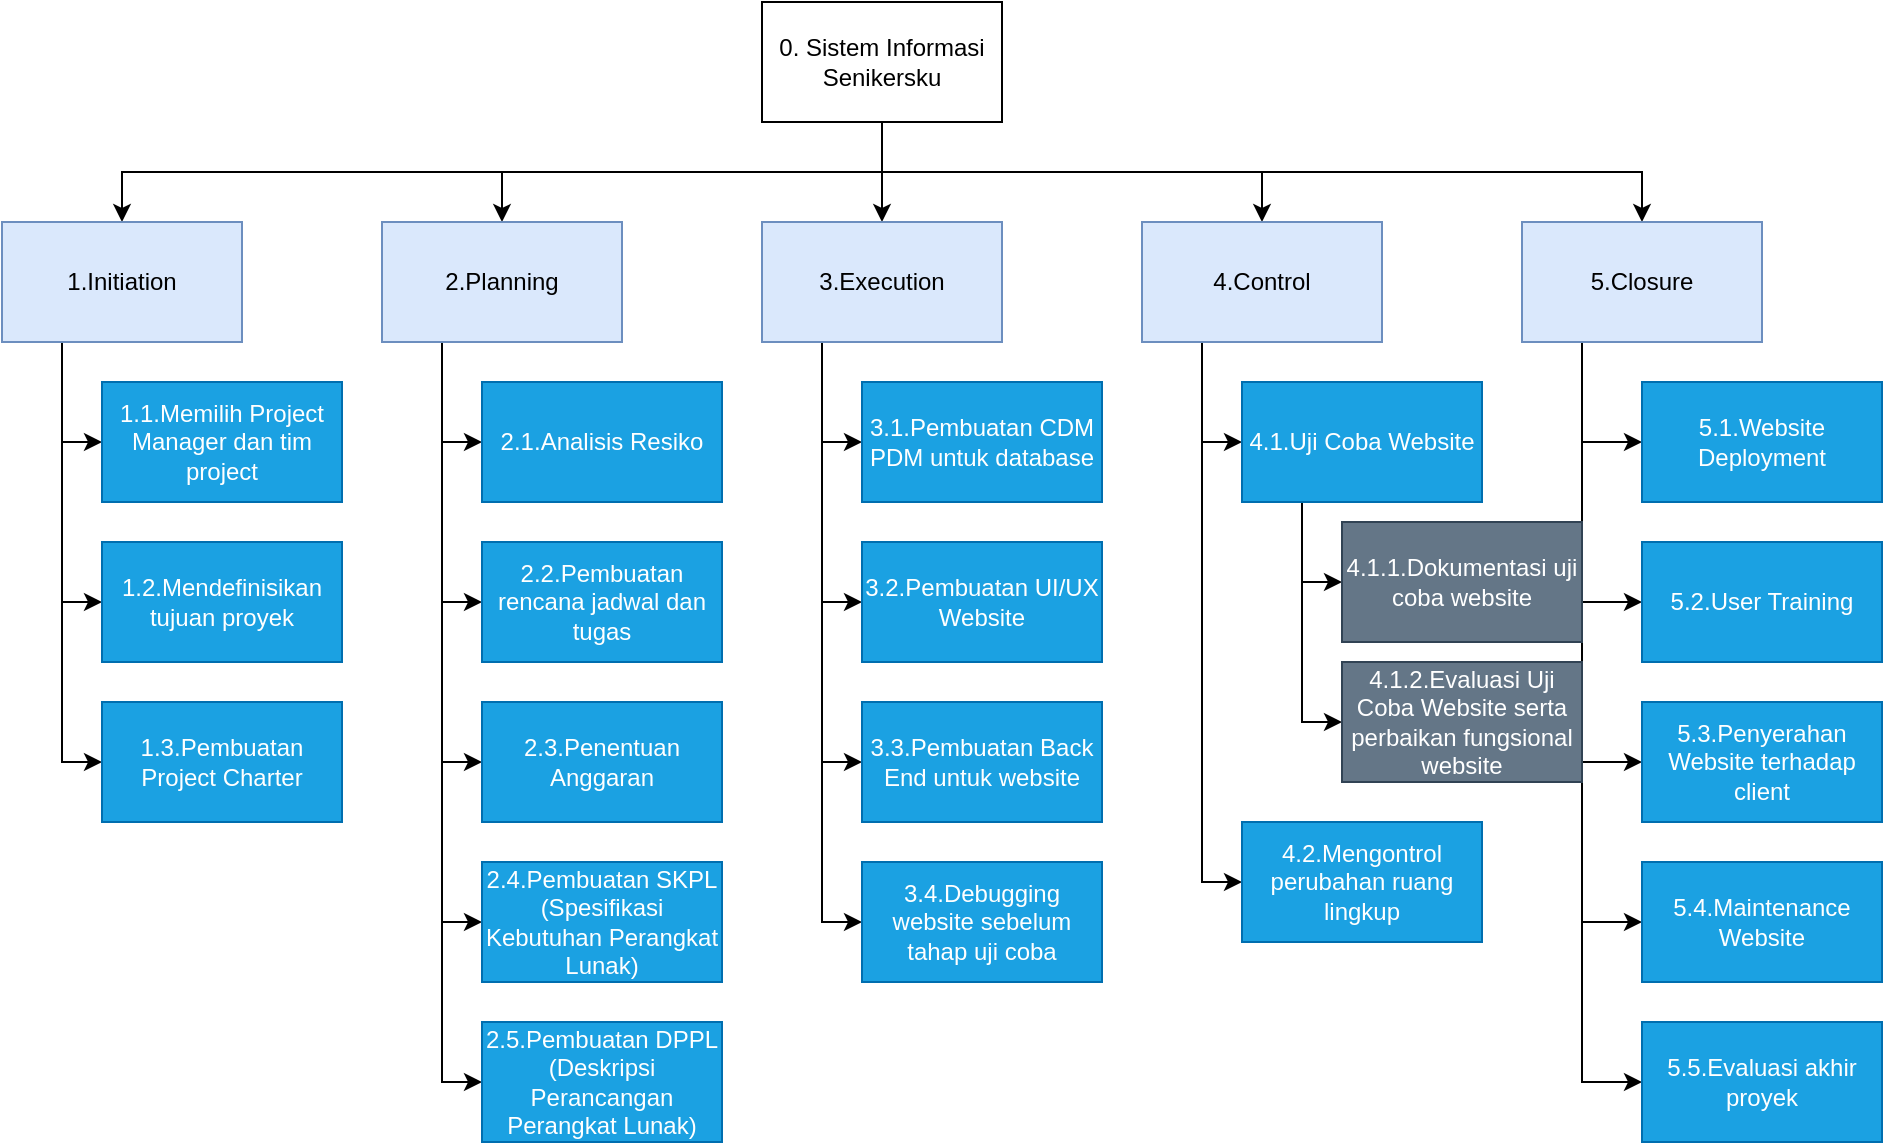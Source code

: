 <mxfile version="15.3.0" type="device"><diagram id="vYfMk1yPKKBWLNUvbmHN" name="Page-1"><mxGraphModel dx="1014" dy="612" grid="1" gridSize="10" guides="1" tooltips="1" connect="1" arrows="1" fold="1" page="1" pageScale="1" pageWidth="1200" pageHeight="3500" math="0" shadow="0"><root><mxCell id="0"/><mxCell id="1" parent="0"/><mxCell id="9Wza1IKwZ7rO6n-ZTN9K-22" style="edgeStyle=orthogonalEdgeStyle;rounded=0;orthogonalLoop=1;jettySize=auto;html=1;exitX=0.5;exitY=1;exitDx=0;exitDy=0;entryX=0.5;entryY=0;entryDx=0;entryDy=0;" parent="1" source="9Wza1IKwZ7rO6n-ZTN9K-1" target="9Wza1IKwZ7rO6n-ZTN9K-2" edge="1"><mxGeometry relative="1" as="geometry"/></mxCell><mxCell id="9Wza1IKwZ7rO6n-ZTN9K-23" style="edgeStyle=orthogonalEdgeStyle;rounded=0;orthogonalLoop=1;jettySize=auto;html=1;exitX=0.5;exitY=1;exitDx=0;exitDy=0;entryX=0.5;entryY=0;entryDx=0;entryDy=0;" parent="1" source="9Wza1IKwZ7rO6n-ZTN9K-1" target="9Wza1IKwZ7rO6n-ZTN9K-3" edge="1"><mxGeometry relative="1" as="geometry"/></mxCell><mxCell id="9Wza1IKwZ7rO6n-ZTN9K-24" style="edgeStyle=orthogonalEdgeStyle;rounded=0;orthogonalLoop=1;jettySize=auto;html=1;exitX=0.5;exitY=1;exitDx=0;exitDy=0;entryX=0.5;entryY=0;entryDx=0;entryDy=0;" parent="1" source="9Wza1IKwZ7rO6n-ZTN9K-1" target="9Wza1IKwZ7rO6n-ZTN9K-4" edge="1"><mxGeometry relative="1" as="geometry"/></mxCell><mxCell id="9Wza1IKwZ7rO6n-ZTN9K-25" style="edgeStyle=orthogonalEdgeStyle;rounded=0;orthogonalLoop=1;jettySize=auto;html=1;exitX=0.5;exitY=1;exitDx=0;exitDy=0;entryX=0.5;entryY=0;entryDx=0;entryDy=0;" parent="1" source="9Wza1IKwZ7rO6n-ZTN9K-1" target="9Wza1IKwZ7rO6n-ZTN9K-5" edge="1"><mxGeometry relative="1" as="geometry"/></mxCell><mxCell id="9Wza1IKwZ7rO6n-ZTN9K-26" style="edgeStyle=orthogonalEdgeStyle;rounded=0;orthogonalLoop=1;jettySize=auto;html=1;exitX=0.5;exitY=1;exitDx=0;exitDy=0;entryX=0.5;entryY=0;entryDx=0;entryDy=0;" parent="1" source="9Wza1IKwZ7rO6n-ZTN9K-1" target="9Wza1IKwZ7rO6n-ZTN9K-6" edge="1"><mxGeometry relative="1" as="geometry"/></mxCell><mxCell id="9Wza1IKwZ7rO6n-ZTN9K-1" value="0. Sistem Informasi Senikersku" style="rounded=0;whiteSpace=wrap;html=1;" parent="1" vertex="1"><mxGeometry x="440" y="40" width="120" height="60" as="geometry"/></mxCell><mxCell id="9Wza1IKwZ7rO6n-ZTN9K-33" style="edgeStyle=orthogonalEdgeStyle;rounded=0;orthogonalLoop=1;jettySize=auto;html=1;exitX=0.25;exitY=1;exitDx=0;exitDy=0;entryX=0;entryY=0.5;entryDx=0;entryDy=0;" parent="1" source="9Wza1IKwZ7rO6n-ZTN9K-2" target="9Wza1IKwZ7rO6n-ZTN9K-27" edge="1"><mxGeometry relative="1" as="geometry"/></mxCell><mxCell id="9Wza1IKwZ7rO6n-ZTN9K-34" style="edgeStyle=orthogonalEdgeStyle;rounded=0;orthogonalLoop=1;jettySize=auto;html=1;exitX=0.25;exitY=1;exitDx=0;exitDy=0;entryX=0;entryY=0.5;entryDx=0;entryDy=0;" parent="1" source="9Wza1IKwZ7rO6n-ZTN9K-2" target="9Wza1IKwZ7rO6n-ZTN9K-28" edge="1"><mxGeometry relative="1" as="geometry"/></mxCell><mxCell id="9Wza1IKwZ7rO6n-ZTN9K-35" style="edgeStyle=orthogonalEdgeStyle;rounded=0;orthogonalLoop=1;jettySize=auto;html=1;exitX=0.25;exitY=1;exitDx=0;exitDy=0;entryX=0;entryY=0.5;entryDx=0;entryDy=0;" parent="1" source="9Wza1IKwZ7rO6n-ZTN9K-2" target="9Wza1IKwZ7rO6n-ZTN9K-29" edge="1"><mxGeometry relative="1" as="geometry"/></mxCell><mxCell id="9Wza1IKwZ7rO6n-ZTN9K-2" value="1.Initiation" style="rounded=0;whiteSpace=wrap;html=1;fillColor=#dae8fc;strokeColor=#6c8ebf;" parent="1" vertex="1"><mxGeometry x="60" y="150" width="120" height="60" as="geometry"/></mxCell><mxCell id="9Wza1IKwZ7rO6n-ZTN9K-38" style="edgeStyle=orthogonalEdgeStyle;rounded=0;orthogonalLoop=1;jettySize=auto;html=1;exitX=0.25;exitY=1;exitDx=0;exitDy=0;entryX=0;entryY=0.5;entryDx=0;entryDy=0;" parent="1" source="9Wza1IKwZ7rO6n-ZTN9K-3" target="9Wza1IKwZ7rO6n-ZTN9K-36" edge="1"><mxGeometry relative="1" as="geometry"/></mxCell><mxCell id="9Wza1IKwZ7rO6n-ZTN9K-41" style="edgeStyle=orthogonalEdgeStyle;rounded=0;orthogonalLoop=1;jettySize=auto;html=1;exitX=0.25;exitY=1;exitDx=0;exitDy=0;entryX=0;entryY=0.5;entryDx=0;entryDy=0;" parent="1" source="9Wza1IKwZ7rO6n-ZTN9K-3" target="9Wza1IKwZ7rO6n-ZTN9K-39" edge="1"><mxGeometry relative="1" as="geometry"/></mxCell><mxCell id="9Wza1IKwZ7rO6n-ZTN9K-42" style="edgeStyle=orthogonalEdgeStyle;rounded=0;orthogonalLoop=1;jettySize=auto;html=1;exitX=0.25;exitY=1;exitDx=0;exitDy=0;entryX=0;entryY=0.5;entryDx=0;entryDy=0;" parent="1" source="9Wza1IKwZ7rO6n-ZTN9K-3" target="9Wza1IKwZ7rO6n-ZTN9K-40" edge="1"><mxGeometry relative="1" as="geometry"/></mxCell><mxCell id="9Wza1IKwZ7rO6n-ZTN9K-44" style="edgeStyle=orthogonalEdgeStyle;rounded=0;orthogonalLoop=1;jettySize=auto;html=1;exitX=0.25;exitY=1;exitDx=0;exitDy=0;entryX=0;entryY=0.5;entryDx=0;entryDy=0;" parent="1" source="9Wza1IKwZ7rO6n-ZTN9K-3" target="9Wza1IKwZ7rO6n-ZTN9K-43" edge="1"><mxGeometry relative="1" as="geometry"/></mxCell><mxCell id="9Wza1IKwZ7rO6n-ZTN9K-46" style="edgeStyle=orthogonalEdgeStyle;rounded=0;orthogonalLoop=1;jettySize=auto;html=1;exitX=0.25;exitY=1;exitDx=0;exitDy=0;entryX=0;entryY=0.5;entryDx=0;entryDy=0;" parent="1" source="9Wza1IKwZ7rO6n-ZTN9K-3" target="9Wza1IKwZ7rO6n-ZTN9K-45" edge="1"><mxGeometry relative="1" as="geometry"/></mxCell><mxCell id="9Wza1IKwZ7rO6n-ZTN9K-3" value="2.Planning" style="rounded=0;whiteSpace=wrap;html=1;fillColor=#dae8fc;strokeColor=#6c8ebf;" parent="1" vertex="1"><mxGeometry x="250" y="150" width="120" height="60" as="geometry"/></mxCell><mxCell id="jizsXoDz1ZpTBBHoyQ7l-3" style="edgeStyle=orthogonalEdgeStyle;rounded=0;orthogonalLoop=1;jettySize=auto;html=1;exitX=0.25;exitY=1;exitDx=0;exitDy=0;entryX=0;entryY=0.5;entryDx=0;entryDy=0;" parent="1" source="9Wza1IKwZ7rO6n-ZTN9K-4" target="jizsXoDz1ZpTBBHoyQ7l-1" edge="1"><mxGeometry relative="1" as="geometry"/></mxCell><mxCell id="jizsXoDz1ZpTBBHoyQ7l-4" style="edgeStyle=orthogonalEdgeStyle;rounded=0;orthogonalLoop=1;jettySize=auto;html=1;exitX=0.25;exitY=1;exitDx=0;exitDy=0;entryX=0;entryY=0.5;entryDx=0;entryDy=0;" parent="1" source="9Wza1IKwZ7rO6n-ZTN9K-4" target="jizsXoDz1ZpTBBHoyQ7l-2" edge="1"><mxGeometry relative="1" as="geometry"/></mxCell><mxCell id="jizsXoDz1ZpTBBHoyQ7l-6" style="edgeStyle=orthogonalEdgeStyle;rounded=0;orthogonalLoop=1;jettySize=auto;html=1;exitX=0.25;exitY=1;exitDx=0;exitDy=0;entryX=0;entryY=0.5;entryDx=0;entryDy=0;" parent="1" source="9Wza1IKwZ7rO6n-ZTN9K-4" target="jizsXoDz1ZpTBBHoyQ7l-5" edge="1"><mxGeometry relative="1" as="geometry"/></mxCell><mxCell id="jizsXoDz1ZpTBBHoyQ7l-8" style="edgeStyle=orthogonalEdgeStyle;rounded=0;orthogonalLoop=1;jettySize=auto;html=1;exitX=0.25;exitY=1;exitDx=0;exitDy=0;entryX=0;entryY=0.5;entryDx=0;entryDy=0;" parent="1" source="9Wza1IKwZ7rO6n-ZTN9K-4" target="jizsXoDz1ZpTBBHoyQ7l-7" edge="1"><mxGeometry relative="1" as="geometry"/></mxCell><mxCell id="9Wza1IKwZ7rO6n-ZTN9K-4" value="3.Execution" style="rounded=0;whiteSpace=wrap;html=1;fillColor=#dae8fc;strokeColor=#6c8ebf;" parent="1" vertex="1"><mxGeometry x="440" y="150" width="120" height="60" as="geometry"/></mxCell><mxCell id="jizsXoDz1ZpTBBHoyQ7l-10" style="edgeStyle=orthogonalEdgeStyle;rounded=0;orthogonalLoop=1;jettySize=auto;html=1;exitX=0.25;exitY=1;exitDx=0;exitDy=0;entryX=0;entryY=0.5;entryDx=0;entryDy=0;" parent="1" source="9Wza1IKwZ7rO6n-ZTN9K-5" target="jizsXoDz1ZpTBBHoyQ7l-9" edge="1"><mxGeometry relative="1" as="geometry"/></mxCell><mxCell id="jizsXoDz1ZpTBBHoyQ7l-19" style="edgeStyle=orthogonalEdgeStyle;rounded=0;orthogonalLoop=1;jettySize=auto;html=1;exitX=0.25;exitY=1;exitDx=0;exitDy=0;entryX=0;entryY=0.5;entryDx=0;entryDy=0;" parent="1" source="9Wza1IKwZ7rO6n-ZTN9K-5" target="jizsXoDz1ZpTBBHoyQ7l-16" edge="1"><mxGeometry relative="1" as="geometry"/></mxCell><mxCell id="9Wza1IKwZ7rO6n-ZTN9K-5" value="4.Control" style="rounded=0;whiteSpace=wrap;html=1;fillColor=#dae8fc;strokeColor=#6c8ebf;" parent="1" vertex="1"><mxGeometry x="630" y="150" width="120" height="60" as="geometry"/></mxCell><mxCell id="jizsXoDz1ZpTBBHoyQ7l-22" style="edgeStyle=orthogonalEdgeStyle;rounded=0;orthogonalLoop=1;jettySize=auto;html=1;exitX=0.25;exitY=1;exitDx=0;exitDy=0;entryX=0;entryY=0.5;entryDx=0;entryDy=0;" parent="1" source="9Wza1IKwZ7rO6n-ZTN9K-6" target="jizsXoDz1ZpTBBHoyQ7l-21" edge="1"><mxGeometry relative="1" as="geometry"/></mxCell><mxCell id="jizsXoDz1ZpTBBHoyQ7l-27" style="edgeStyle=orthogonalEdgeStyle;rounded=0;orthogonalLoop=1;jettySize=auto;html=1;exitX=0.25;exitY=1;exitDx=0;exitDy=0;entryX=0;entryY=0.5;entryDx=0;entryDy=0;" parent="1" source="9Wza1IKwZ7rO6n-ZTN9K-6" target="jizsXoDz1ZpTBBHoyQ7l-26" edge="1"><mxGeometry relative="1" as="geometry"/></mxCell><mxCell id="jizsXoDz1ZpTBBHoyQ7l-33" style="edgeStyle=orthogonalEdgeStyle;rounded=0;orthogonalLoop=1;jettySize=auto;html=1;exitX=0.25;exitY=1;exitDx=0;exitDy=0;entryX=0;entryY=0.5;entryDx=0;entryDy=0;" parent="1" source="9Wza1IKwZ7rO6n-ZTN9K-6" target="jizsXoDz1ZpTBBHoyQ7l-30" edge="1"><mxGeometry relative="1" as="geometry"/></mxCell><mxCell id="jizsXoDz1ZpTBBHoyQ7l-34" style="edgeStyle=orthogonalEdgeStyle;rounded=0;orthogonalLoop=1;jettySize=auto;html=1;exitX=0.25;exitY=1;exitDx=0;exitDy=0;entryX=0;entryY=0.5;entryDx=0;entryDy=0;" parent="1" source="9Wza1IKwZ7rO6n-ZTN9K-6" target="jizsXoDz1ZpTBBHoyQ7l-31" edge="1"><mxGeometry relative="1" as="geometry"/></mxCell><mxCell id="jizsXoDz1ZpTBBHoyQ7l-35" style="edgeStyle=orthogonalEdgeStyle;rounded=0;orthogonalLoop=1;jettySize=auto;html=1;exitX=0.25;exitY=1;exitDx=0;exitDy=0;entryX=0;entryY=0.5;entryDx=0;entryDy=0;" parent="1" source="9Wza1IKwZ7rO6n-ZTN9K-6" target="jizsXoDz1ZpTBBHoyQ7l-32" edge="1"><mxGeometry relative="1" as="geometry"/></mxCell><mxCell id="9Wza1IKwZ7rO6n-ZTN9K-6" value="5.Closure" style="rounded=0;whiteSpace=wrap;html=1;fillColor=#dae8fc;strokeColor=#6c8ebf;" parent="1" vertex="1"><mxGeometry x="820" y="150" width="120" height="60" as="geometry"/></mxCell><mxCell id="9Wza1IKwZ7rO6n-ZTN9K-27" value="1.1.Memilih Project Manager dan tim project" style="rounded=0;whiteSpace=wrap;html=1;fillColor=#1ba1e2;strokeColor=#006EAF;fontColor=#ffffff;" parent="1" vertex="1"><mxGeometry x="110" y="230" width="120" height="60" as="geometry"/></mxCell><mxCell id="9Wza1IKwZ7rO6n-ZTN9K-28" value="1.2.Mendefinisikan tujuan proyek" style="rounded=0;whiteSpace=wrap;html=1;fillColor=#1ba1e2;strokeColor=#006EAF;fontColor=#ffffff;" parent="1" vertex="1"><mxGeometry x="110" y="310" width="120" height="60" as="geometry"/></mxCell><mxCell id="9Wza1IKwZ7rO6n-ZTN9K-29" value="1.3.Pembuatan Project Charter" style="rounded=0;whiteSpace=wrap;html=1;fillColor=#1ba1e2;strokeColor=#006EAF;fontColor=#ffffff;" parent="1" vertex="1"><mxGeometry x="110" y="390" width="120" height="60" as="geometry"/></mxCell><mxCell id="9Wza1IKwZ7rO6n-ZTN9K-36" value="2.1.Analisis Resiko" style="rounded=0;whiteSpace=wrap;html=1;fillColor=#1ba1e2;strokeColor=#006EAF;fontColor=#ffffff;" parent="1" vertex="1"><mxGeometry x="300" y="230" width="120" height="60" as="geometry"/></mxCell><mxCell id="9Wza1IKwZ7rO6n-ZTN9K-39" value="2.2.Pembuatan rencana jadwal dan tugas" style="rounded=0;whiteSpace=wrap;html=1;fillColor=#1ba1e2;strokeColor=#006EAF;fontColor=#ffffff;" parent="1" vertex="1"><mxGeometry x="300" y="310" width="120" height="60" as="geometry"/></mxCell><mxCell id="9Wza1IKwZ7rO6n-ZTN9K-40" value="2.3.Penentuan Anggaran" style="rounded=0;whiteSpace=wrap;html=1;fillColor=#1ba1e2;strokeColor=#006EAF;fontColor=#ffffff;" parent="1" vertex="1"><mxGeometry x="300" y="390" width="120" height="60" as="geometry"/></mxCell><mxCell id="9Wza1IKwZ7rO6n-ZTN9K-43" value="2.4.Pembuatan SKPL (Spesifikasi Kebutuhan Perangkat Lunak)" style="rounded=0;whiteSpace=wrap;html=1;fillColor=#1ba1e2;strokeColor=#006EAF;fontColor=#ffffff;" parent="1" vertex="1"><mxGeometry x="300" y="470" width="120" height="60" as="geometry"/></mxCell><mxCell id="9Wza1IKwZ7rO6n-ZTN9K-45" value="2.5.Pembuatan DPPL (Deskripsi Perancangan Perangkat Lunak)" style="rounded=0;whiteSpace=wrap;html=1;fillColor=#1ba1e2;strokeColor=#006EAF;fontColor=#ffffff;" parent="1" vertex="1"><mxGeometry x="300" y="550" width="120" height="60" as="geometry"/></mxCell><mxCell id="jizsXoDz1ZpTBBHoyQ7l-1" value="3.1.Pembuatan CDM PDM untuk database" style="rounded=0;whiteSpace=wrap;html=1;fillColor=#1ba1e2;strokeColor=#006EAF;fontColor=#ffffff;" parent="1" vertex="1"><mxGeometry x="490" y="230" width="120" height="60" as="geometry"/></mxCell><mxCell id="jizsXoDz1ZpTBBHoyQ7l-2" value="3.2.Pembuatan UI/UX Website" style="rounded=0;whiteSpace=wrap;html=1;fillColor=#1ba1e2;strokeColor=#006EAF;fontColor=#ffffff;" parent="1" vertex="1"><mxGeometry x="490" y="310" width="120" height="60" as="geometry"/></mxCell><mxCell id="jizsXoDz1ZpTBBHoyQ7l-5" value="3.3.Pembuatan Back End untuk website" style="rounded=0;whiteSpace=wrap;html=1;fillColor=#1ba1e2;strokeColor=#006EAF;fontColor=#ffffff;" parent="1" vertex="1"><mxGeometry x="490" y="390" width="120" height="60" as="geometry"/></mxCell><mxCell id="jizsXoDz1ZpTBBHoyQ7l-7" value="3.4.Debugging website sebelum tahap uji coba" style="rounded=0;whiteSpace=wrap;html=1;fillColor=#1ba1e2;strokeColor=#006EAF;fontColor=#ffffff;" parent="1" vertex="1"><mxGeometry x="490" y="470" width="120" height="60" as="geometry"/></mxCell><mxCell id="jizsXoDz1ZpTBBHoyQ7l-15" style="edgeStyle=orthogonalEdgeStyle;rounded=0;orthogonalLoop=1;jettySize=auto;html=1;exitX=0.25;exitY=1;exitDx=0;exitDy=0;entryX=0;entryY=0.5;entryDx=0;entryDy=0;" parent="1" source="jizsXoDz1ZpTBBHoyQ7l-9" target="jizsXoDz1ZpTBBHoyQ7l-14" edge="1"><mxGeometry relative="1" as="geometry"/></mxCell><mxCell id="jizsXoDz1ZpTBBHoyQ7l-37" style="edgeStyle=orthogonalEdgeStyle;rounded=0;orthogonalLoop=1;jettySize=auto;html=1;exitX=0.25;exitY=1;exitDx=0;exitDy=0;entryX=0;entryY=0.5;entryDx=0;entryDy=0;" parent="1" source="jizsXoDz1ZpTBBHoyQ7l-9" target="jizsXoDz1ZpTBBHoyQ7l-36" edge="1"><mxGeometry relative="1" as="geometry"/></mxCell><mxCell id="jizsXoDz1ZpTBBHoyQ7l-9" value="4.1.Uji Coba Website" style="rounded=0;whiteSpace=wrap;html=1;fillColor=#1ba1e2;strokeColor=#006EAF;fontColor=#ffffff;" parent="1" vertex="1"><mxGeometry x="680" y="230" width="120" height="60" as="geometry"/></mxCell><mxCell id="jizsXoDz1ZpTBBHoyQ7l-14" value="4.1.1.Dokumentasi uji coba website" style="rounded=0;whiteSpace=wrap;html=1;fillColor=#647687;strokeColor=#314354;fontColor=#ffffff;" parent="1" vertex="1"><mxGeometry x="730" y="300" width="120" height="60" as="geometry"/></mxCell><mxCell id="jizsXoDz1ZpTBBHoyQ7l-16" value="4.2.Mengontrol perubahan ruang lingkup" style="rounded=0;whiteSpace=wrap;html=1;fillColor=#1ba1e2;strokeColor=#006EAF;fontColor=#ffffff;" parent="1" vertex="1"><mxGeometry x="680" y="450" width="120" height="60" as="geometry"/></mxCell><mxCell id="jizsXoDz1ZpTBBHoyQ7l-21" value="5.1.Website Deployment" style="rounded=0;whiteSpace=wrap;html=1;fillColor=#1ba1e2;strokeColor=#006EAF;fontColor=#ffffff;" parent="1" vertex="1"><mxGeometry x="880" y="230" width="120" height="60" as="geometry"/></mxCell><mxCell id="jizsXoDz1ZpTBBHoyQ7l-26" value="5.2.User Training" style="rounded=0;whiteSpace=wrap;html=1;fillColor=#1ba1e2;strokeColor=#006EAF;fontColor=#ffffff;" parent="1" vertex="1"><mxGeometry x="880" y="310" width="120" height="60" as="geometry"/></mxCell><mxCell id="jizsXoDz1ZpTBBHoyQ7l-30" value="5.3.Penyerahan Website terhadap client" style="rounded=0;whiteSpace=wrap;html=1;fillColor=#1ba1e2;strokeColor=#006EAF;fontColor=#ffffff;" parent="1" vertex="1"><mxGeometry x="880" y="390" width="120" height="60" as="geometry"/></mxCell><mxCell id="jizsXoDz1ZpTBBHoyQ7l-31" value="5.4.Maintenance Website" style="rounded=0;whiteSpace=wrap;html=1;fillColor=#1ba1e2;strokeColor=#006EAF;fontColor=#ffffff;" parent="1" vertex="1"><mxGeometry x="880" y="470" width="120" height="60" as="geometry"/></mxCell><mxCell id="jizsXoDz1ZpTBBHoyQ7l-32" value="5.5.Evaluasi akhir proyek" style="rounded=0;whiteSpace=wrap;html=1;fillColor=#1ba1e2;strokeColor=#006EAF;fontColor=#ffffff;" parent="1" vertex="1"><mxGeometry x="880" y="550" width="120" height="60" as="geometry"/></mxCell><mxCell id="jizsXoDz1ZpTBBHoyQ7l-36" value="4.1.2.&lt;span style=&quot;color: rgb(255 , 255 , 255)&quot;&gt;Evaluasi Uji Coba Website serta perbaikan fungsional website&lt;/span&gt;" style="rounded=0;whiteSpace=wrap;html=1;fillColor=#647687;strokeColor=#314354;fontColor=#ffffff;" parent="1" vertex="1"><mxGeometry x="730" y="370" width="120" height="60" as="geometry"/></mxCell></root></mxGraphModel></diagram></mxfile>